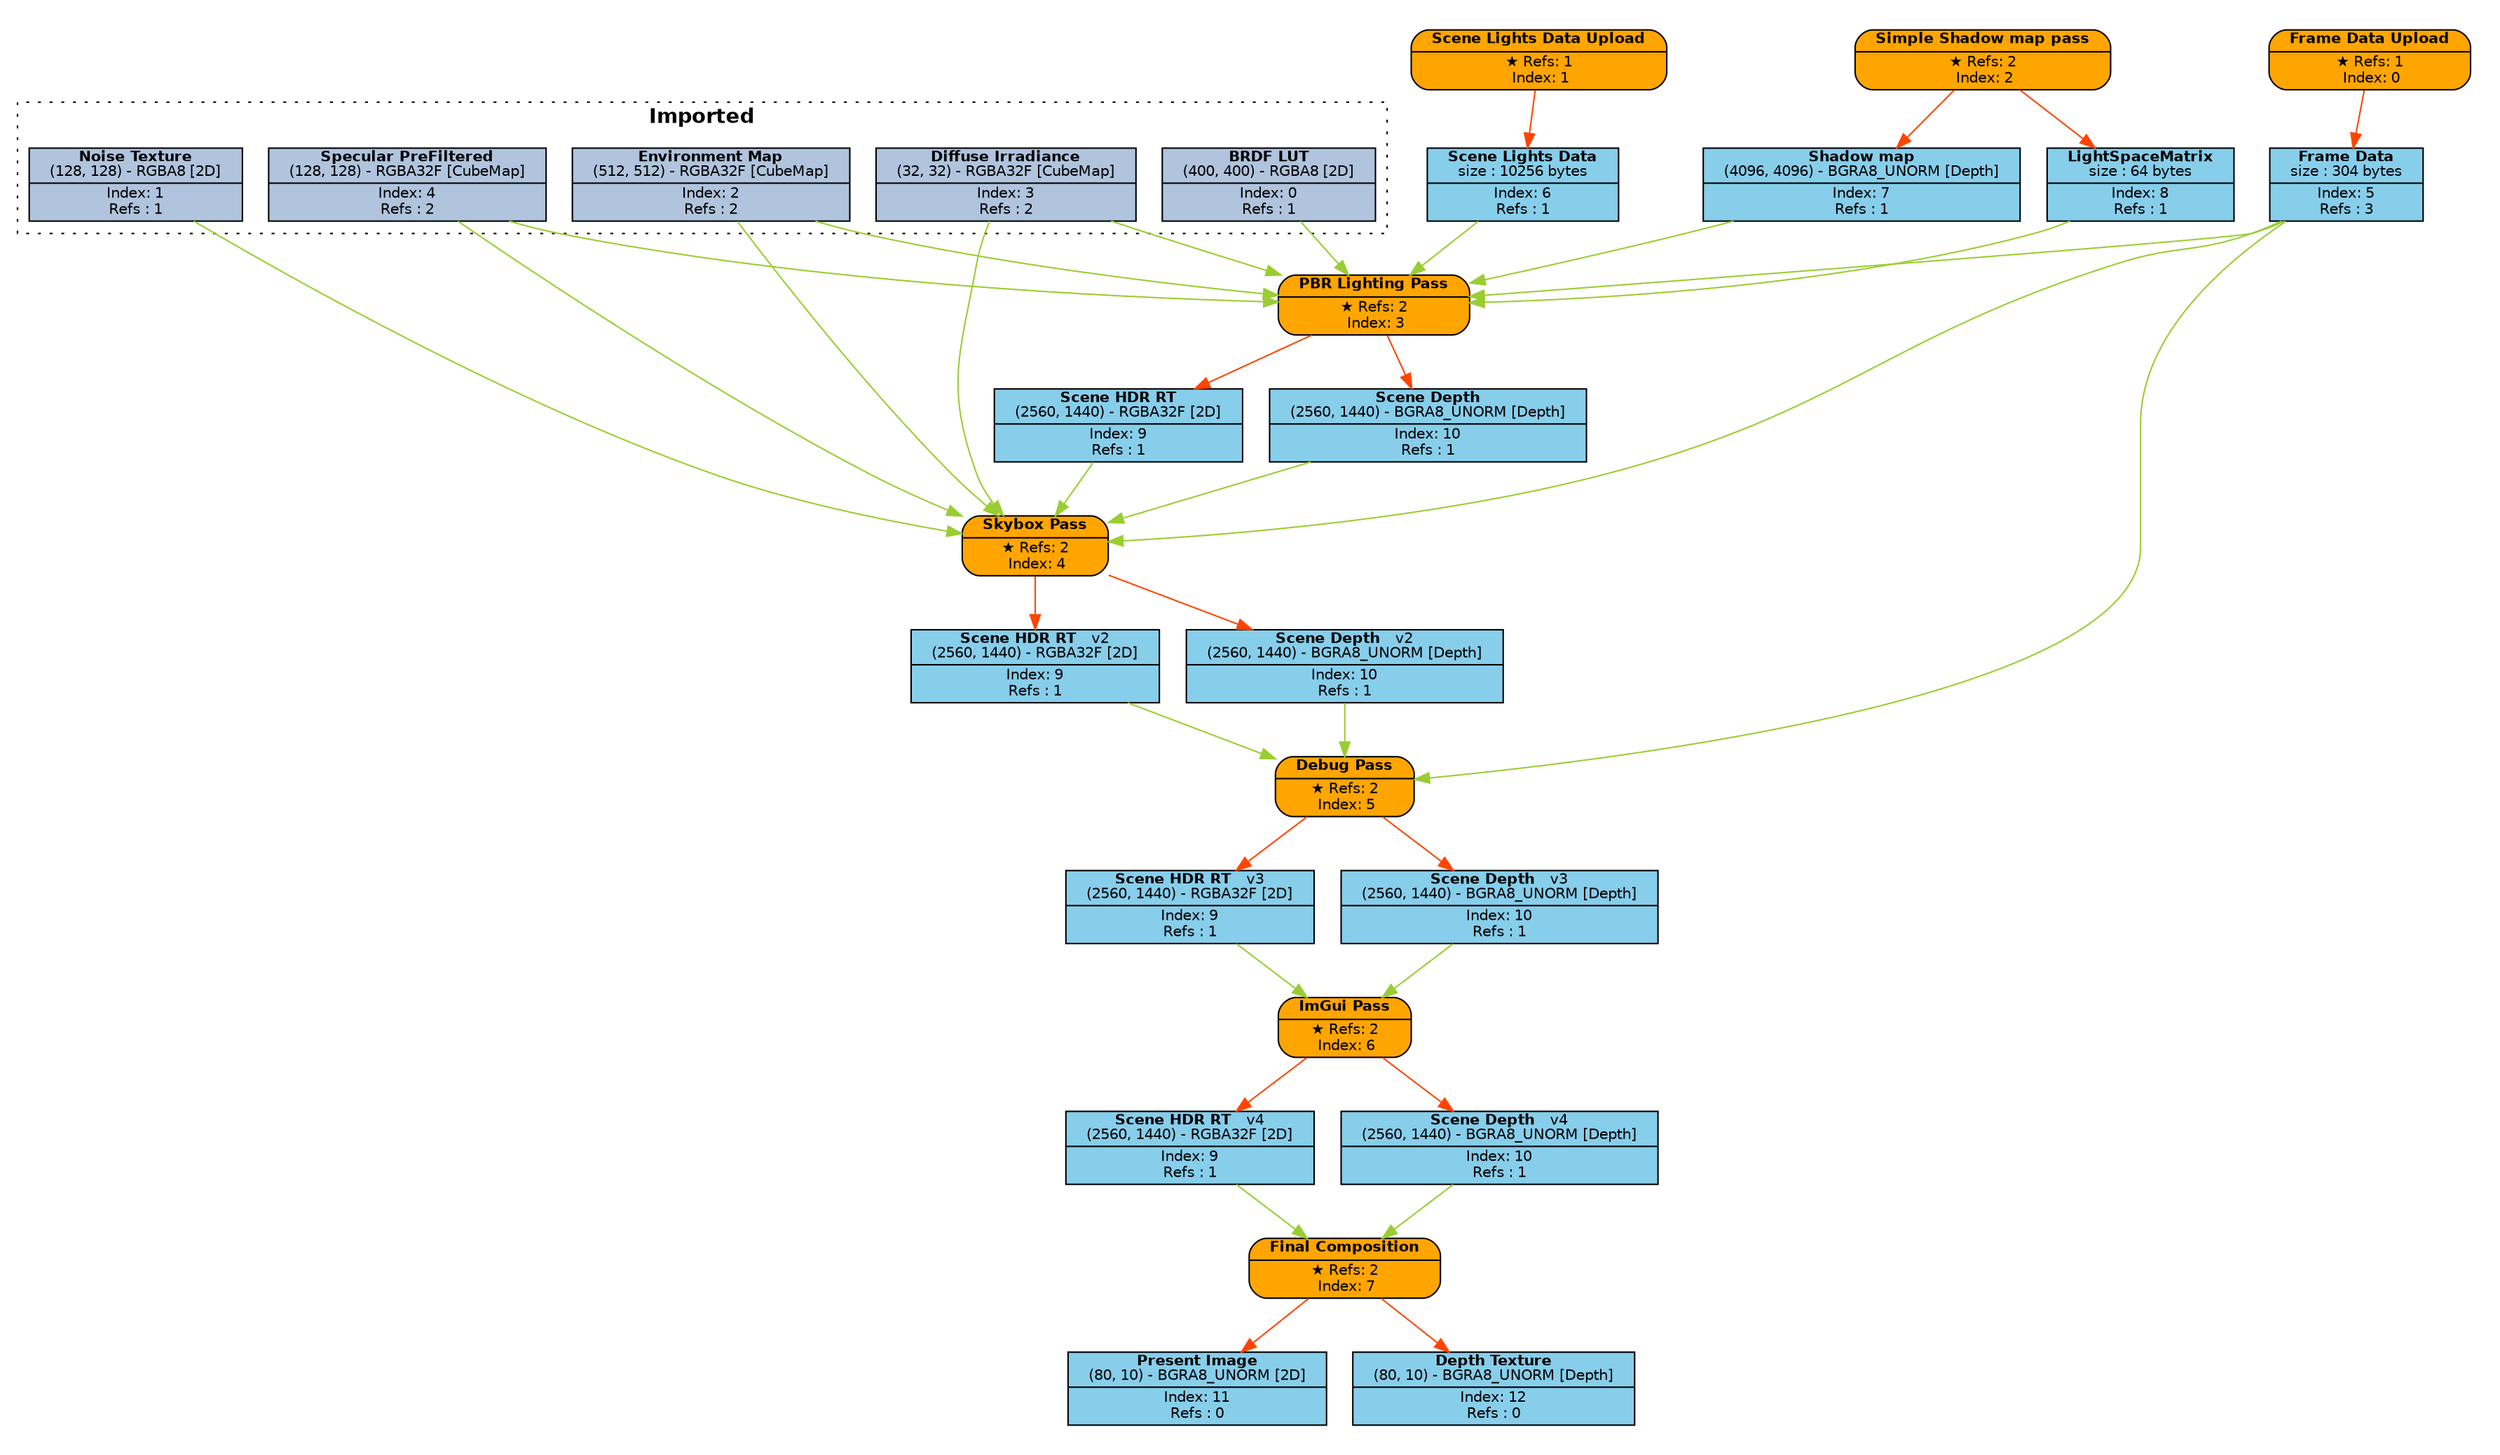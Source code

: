 digraph FrameGraph {
graph [style=invis, rankdir="TB" ordering=out, splines=spline]
node [shape=record, fontname="helvetica", fontsize=10, margin="0.2,0.03"]

P0 [label=<{ {<B>Frame Data Upload</B>} | {&#x2605; Refs: 1<BR/> Index: 0} }> style="rounded,filled", fillcolor=orange]
P1 [label=<{ {<B>Scene Lights Data Upload</B>} | {&#x2605; Refs: 1<BR/> Index: 1} }> style="rounded,filled", fillcolor=orange]
P2 [label=<{ {<B>Simple Shadow map pass</B>} | {&#x2605; Refs: 2<BR/> Index: 2} }> style="rounded,filled", fillcolor=orange]
P3 [label=<{ {<B>PBR Lighting Pass</B>} | {&#x2605; Refs: 2<BR/> Index: 3} }> style="rounded,filled", fillcolor=orange]
P4 [label=<{ {<B>Skybox Pass</B>} | {&#x2605; Refs: 2<BR/> Index: 4} }> style="rounded,filled", fillcolor=orange]
P5 [label=<{ {<B>Debug Pass</B>} | {&#x2605; Refs: 2<BR/> Index: 5} }> style="rounded,filled", fillcolor=orange]
P6 [label=<{ {<B>ImGui Pass</B>} | {&#x2605; Refs: 2<BR/> Index: 6} }> style="rounded,filled", fillcolor=orange]
P7 [label=<{ {<B>Final Composition</B>} | {&#x2605; Refs: 2<BR/> Index: 7} }> style="rounded,filled", fillcolor=orange]

R0_1 [label=<{ {<B>BRDF LUT</B><BR/>(400, 400) - RGBA8 [2D]} | {Index: 0<BR/>Refs : 1} }> style=filled, fillcolor=lightsteelblue]
R1_1 [label=<{ {<B>Noise Texture</B><BR/>(128, 128) - RGBA8 [2D]} | {Index: 1<BR/>Refs : 1} }> style=filled, fillcolor=lightsteelblue]
R2_1 [label=<{ {<B>Environment Map</B><BR/>(512, 512) - RGBA32F [CubeMap]} | {Index: 2<BR/>Refs : 2} }> style=filled, fillcolor=lightsteelblue]
R3_1 [label=<{ {<B>Diffuse Irradiance</B><BR/>(32, 32) - RGBA32F [CubeMap]} | {Index: 3<BR/>Refs : 2} }> style=filled, fillcolor=lightsteelblue]
R4_1 [label=<{ {<B>Specular PreFiltered</B><BR/>(128, 128) - RGBA32F [CubeMap]} | {Index: 4<BR/>Refs : 2} }> style=filled, fillcolor=lightsteelblue]
R5_1 [label=<{ {<B>Frame Data</B><BR/>size : 304 bytes} | {Index: 5<BR/>Refs : 3} }> style=filled, fillcolor=skyblue]
R6_1 [label=<{ {<B>Scene Lights Data</B><BR/>size : 10256 bytes} | {Index: 6<BR/>Refs : 1} }> style=filled, fillcolor=skyblue]
R7_1 [label=<{ {<B>Shadow map</B><BR/>(4096, 4096) - BGRA8_UNORM [Depth]} | {Index: 7<BR/>Refs : 1} }> style=filled, fillcolor=skyblue]
R8_1 [label=<{ {<B>LightSpaceMatrix</B><BR/>size : 64 bytes} | {Index: 8<BR/>Refs : 1} }> style=filled, fillcolor=skyblue]
R9_1 [label=<{ {<B>Scene HDR RT</B><BR/>(2560, 1440) - RGBA32F [2D]} | {Index: 9<BR/>Refs : 1} }> style=filled, fillcolor=skyblue]
R10_1 [label=<{ {<B>Scene Depth</B><BR/>(2560, 1440) - BGRA8_UNORM [Depth]} | {Index: 10<BR/>Refs : 1} }> style=filled, fillcolor=skyblue]
R9_2 [label=<{ {<B>Scene HDR RT</B>   <FONT>v2</FONT><BR/>(2560, 1440) - RGBA32F [2D]} | {Index: 9<BR/>Refs : 1} }> style=filled, fillcolor=skyblue]
R10_2 [label=<{ {<B>Scene Depth</B>   <FONT>v2</FONT><BR/>(2560, 1440) - BGRA8_UNORM [Depth]} | {Index: 10<BR/>Refs : 1} }> style=filled, fillcolor=skyblue]
R9_3 [label=<{ {<B>Scene HDR RT</B>   <FONT>v3</FONT><BR/>(2560, 1440) - RGBA32F [2D]} | {Index: 9<BR/>Refs : 1} }> style=filled, fillcolor=skyblue]
R10_3 [label=<{ {<B>Scene Depth</B>   <FONT>v3</FONT><BR/>(2560, 1440) - BGRA8_UNORM [Depth]} | {Index: 10<BR/>Refs : 1} }> style=filled, fillcolor=skyblue]
R9_4 [label=<{ {<B>Scene HDR RT</B>   <FONT>v4</FONT><BR/>(2560, 1440) - RGBA32F [2D]} | {Index: 9<BR/>Refs : 1} }> style=filled, fillcolor=skyblue]
R10_4 [label=<{ {<B>Scene Depth</B>   <FONT>v4</FONT><BR/>(2560, 1440) - BGRA8_UNORM [Depth]} | {Index: 10<BR/>Refs : 1} }> style=filled, fillcolor=skyblue]
R11_1 [label=<{ {<B>Present Image</B><BR/>(80, 10) - BGRA8_UNORM [2D]} | {Index: 11<BR/>Refs : 0} }> style=filled, fillcolor=skyblue]
R12_1 [label=<{ {<B>Depth Texture</B><BR/>(80, 10) - BGRA8_UNORM [Depth]} | {Index: 12<BR/>Refs : 0} }> style=filled, fillcolor=skyblue]

P0 -> { R5_1 } [color=orangered]
P1 -> { R6_1 } [color=orangered]
P2 -> { R7_1 R8_1 } [color=orangered]
P3 -> { R9_1 R10_1 } [color=orangered]
P4 -> { R9_2 R10_2 } [color=orangered]
P5 -> { R9_3 R10_3 } [color=orangered]
P6 -> { R9_4 R10_4 } [color=orangered]
P7 -> { R11_1 R12_1 } [color=orangered]

R0_1 -> { P3 } [color=olivedrab3]
R1_1 -> { P4 } [color=olivedrab3]
R2_1 -> { P3 P4 } [color=olivedrab3]
R3_1 -> { P3 P4 } [color=olivedrab3]
R4_1 -> { P3 P4 } [color=olivedrab3]
R5_1 -> { P3 P4 P5 } [color=olivedrab3]
R6_1 -> { P3 } [color=olivedrab3]
R7_1 -> { P3 } [color=olivedrab3]
R8_1 -> { P3 } [color=olivedrab3]
R9_1 -> { P4 } [color=olivedrab3]
R10_1 -> { P4 } [color=olivedrab3]
R9_2 -> { P5 } [color=olivedrab3]
R10_2 -> { P5 } [color=olivedrab3]
R9_3 -> { P6 } [color=olivedrab3]
R10_3 -> { P6 } [color=olivedrab3]
R9_4 -> { P7 } [color=olivedrab3]
R10_4 -> { P7 } [color=olivedrab3]
R11_1 -> { } [color=olivedrab3]
R12_1 -> { } [color=olivedrab3]

subgraph cluster_0 {
P0 R5_1 
}
subgraph cluster_1 {
P1 R6_1 
}
subgraph cluster_2 {
P2 R7_1 R8_1 
}
subgraph cluster_3 {
P3 R9_1 R10_1 
}
subgraph cluster_4 {
P4 
}
subgraph cluster_5 {
P5 
}
subgraph cluster_6 {
P6 
}
subgraph cluster_7 {
P7 R11_1 R12_1 
}

subgraph cluster_imported_resources {
graph [style=dotted, fontname="helvetica", label=< <B>Imported</B> >]
R0_1 R1_1 R2_1 R3_1 R4_1 
}

}
